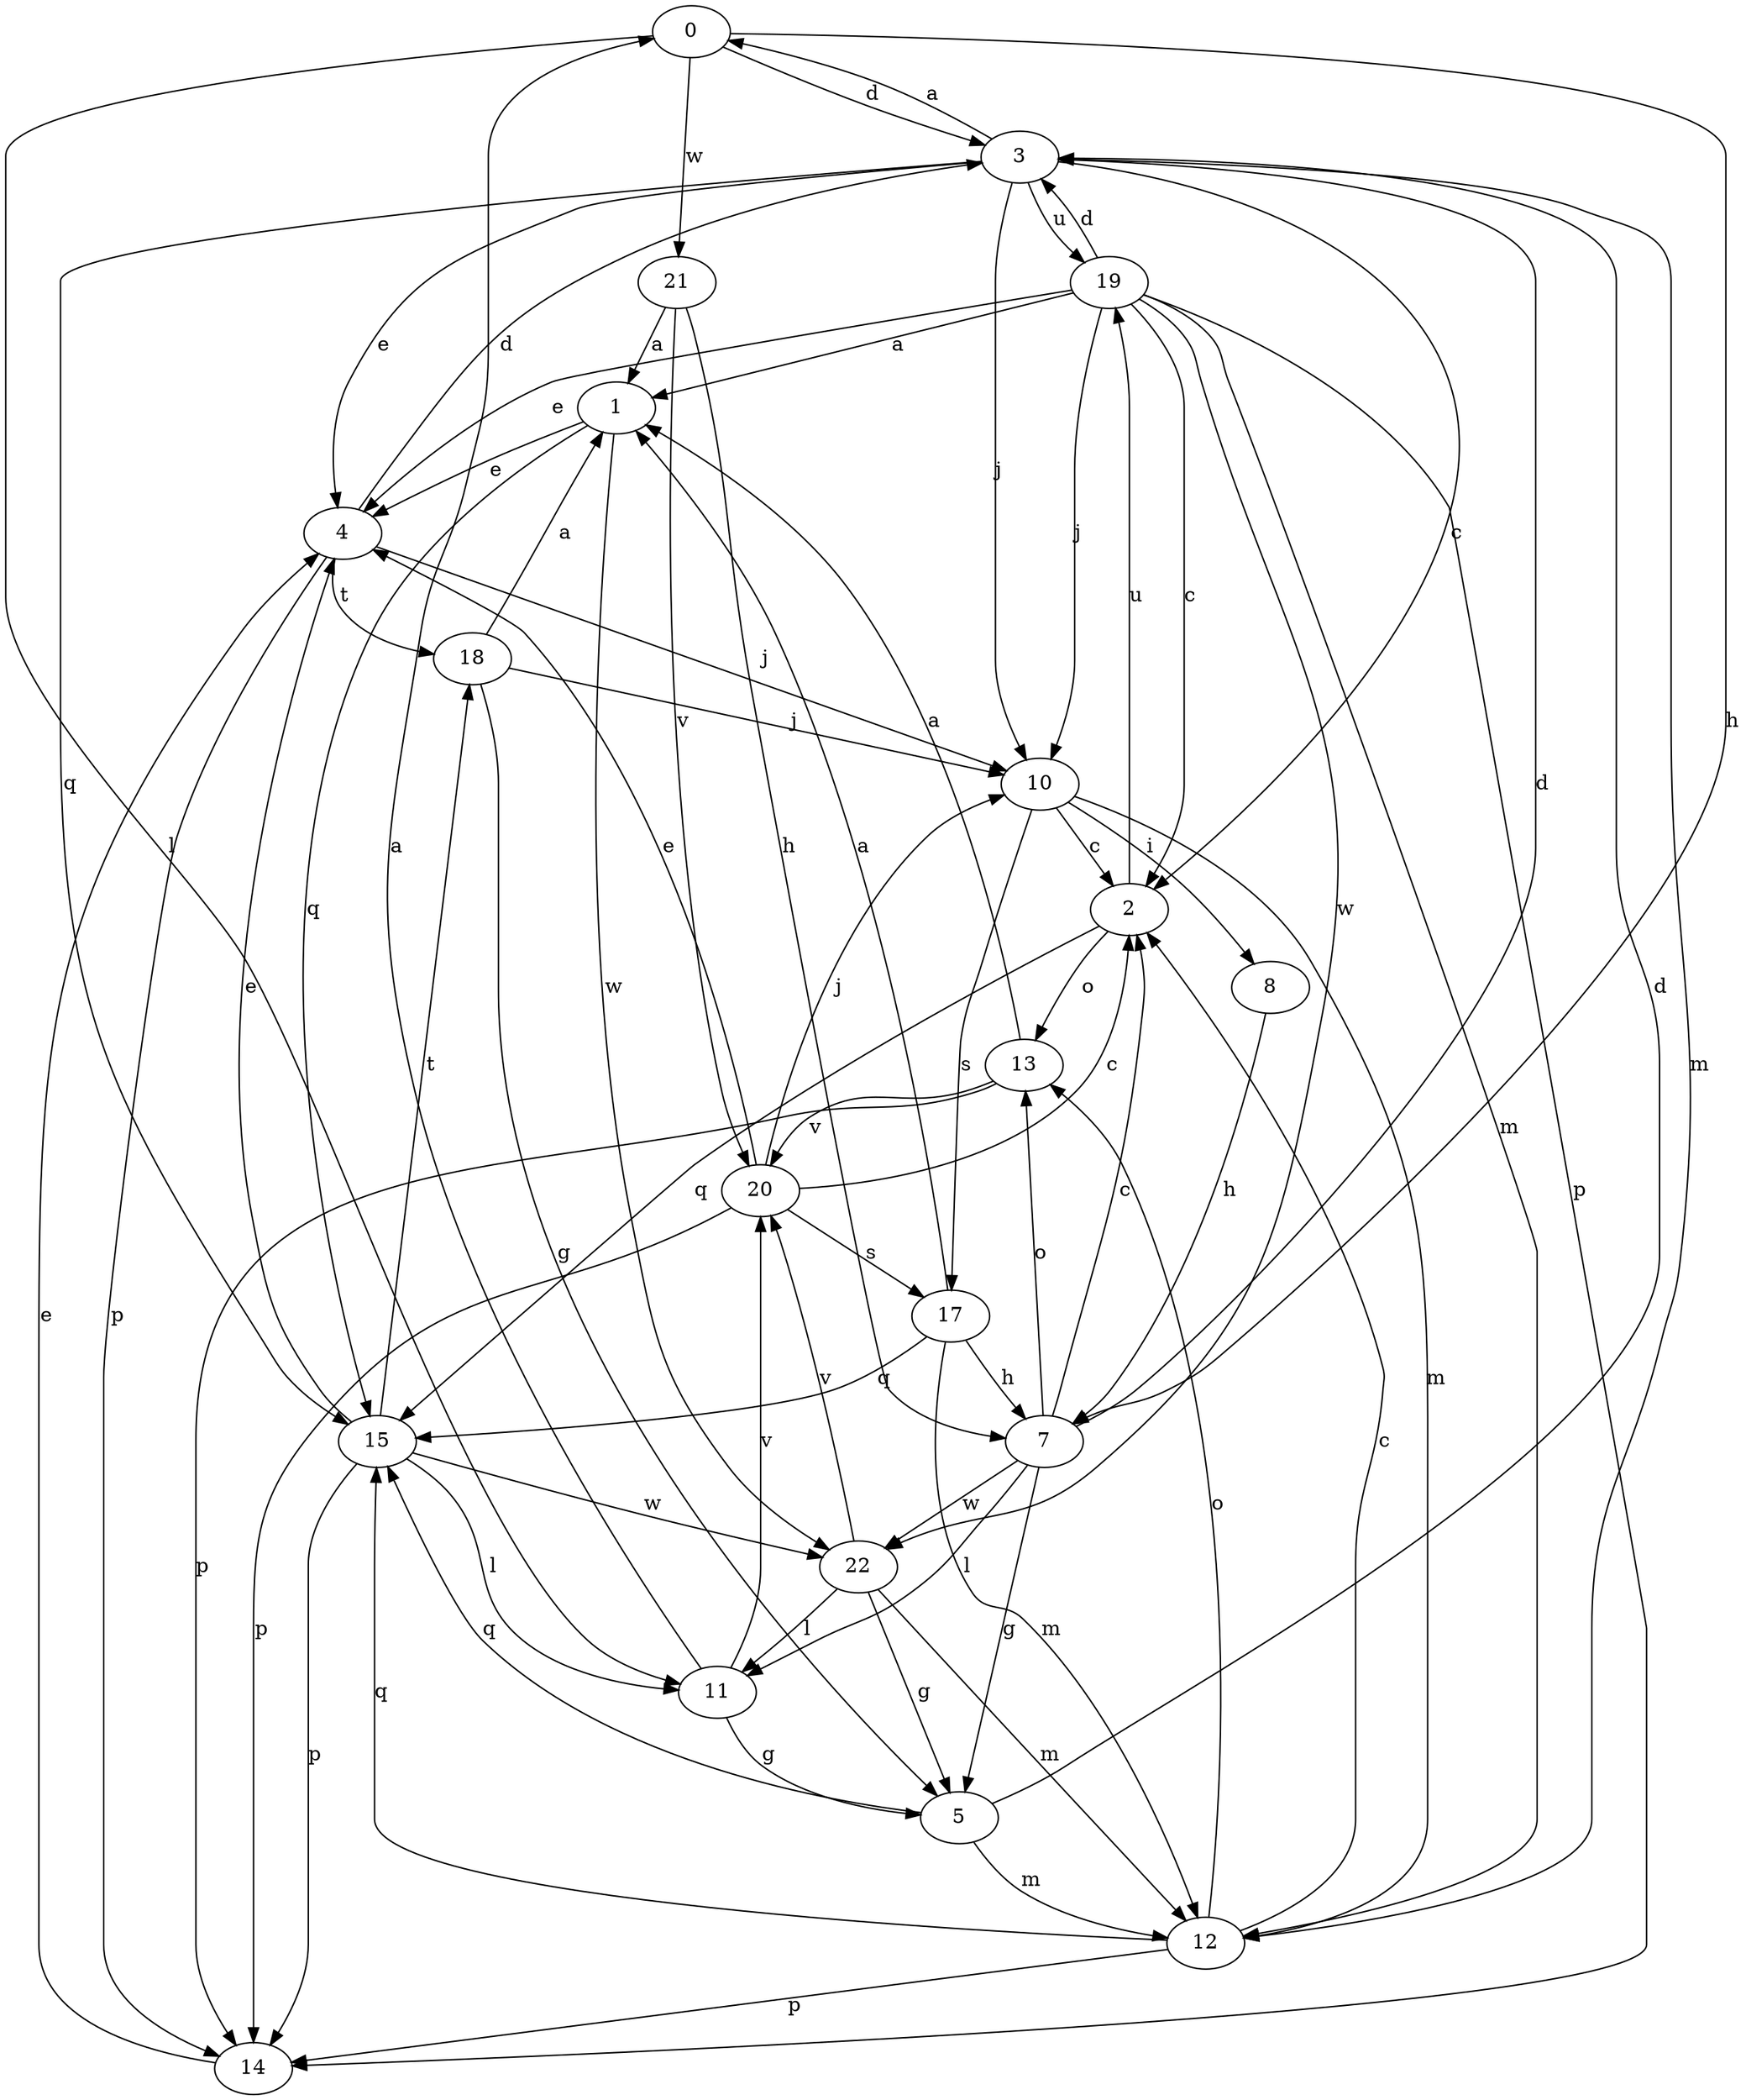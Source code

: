 strict digraph  {
0;
1;
2;
3;
4;
5;
7;
8;
10;
11;
12;
13;
14;
15;
17;
18;
19;
20;
21;
22;
0 -> 3  [label=d];
0 -> 7  [label=h];
0 -> 11  [label=l];
0 -> 21  [label=w];
1 -> 4  [label=e];
1 -> 15  [label=q];
1 -> 22  [label=w];
2 -> 13  [label=o];
2 -> 15  [label=q];
2 -> 19  [label=u];
3 -> 0  [label=a];
3 -> 2  [label=c];
3 -> 4  [label=e];
3 -> 10  [label=j];
3 -> 12  [label=m];
3 -> 15  [label=q];
3 -> 19  [label=u];
4 -> 3  [label=d];
4 -> 10  [label=j];
4 -> 14  [label=p];
4 -> 18  [label=t];
5 -> 3  [label=d];
5 -> 12  [label=m];
5 -> 15  [label=q];
7 -> 2  [label=c];
7 -> 3  [label=d];
7 -> 5  [label=g];
7 -> 11  [label=l];
7 -> 13  [label=o];
7 -> 22  [label=w];
8 -> 7  [label=h];
10 -> 2  [label=c];
10 -> 8  [label=i];
10 -> 12  [label=m];
10 -> 17  [label=s];
11 -> 0  [label=a];
11 -> 5  [label=g];
11 -> 20  [label=v];
12 -> 2  [label=c];
12 -> 13  [label=o];
12 -> 14  [label=p];
12 -> 15  [label=q];
13 -> 1  [label=a];
13 -> 14  [label=p];
13 -> 20  [label=v];
14 -> 4  [label=e];
15 -> 4  [label=e];
15 -> 11  [label=l];
15 -> 14  [label=p];
15 -> 18  [label=t];
15 -> 22  [label=w];
17 -> 1  [label=a];
17 -> 7  [label=h];
17 -> 12  [label=m];
17 -> 15  [label=q];
18 -> 1  [label=a];
18 -> 5  [label=g];
18 -> 10  [label=j];
19 -> 1  [label=a];
19 -> 2  [label=c];
19 -> 3  [label=d];
19 -> 4  [label=e];
19 -> 10  [label=j];
19 -> 12  [label=m];
19 -> 14  [label=p];
19 -> 22  [label=w];
20 -> 2  [label=c];
20 -> 4  [label=e];
20 -> 10  [label=j];
20 -> 14  [label=p];
20 -> 17  [label=s];
21 -> 1  [label=a];
21 -> 7  [label=h];
21 -> 20  [label=v];
22 -> 5  [label=g];
22 -> 11  [label=l];
22 -> 12  [label=m];
22 -> 20  [label=v];
}
